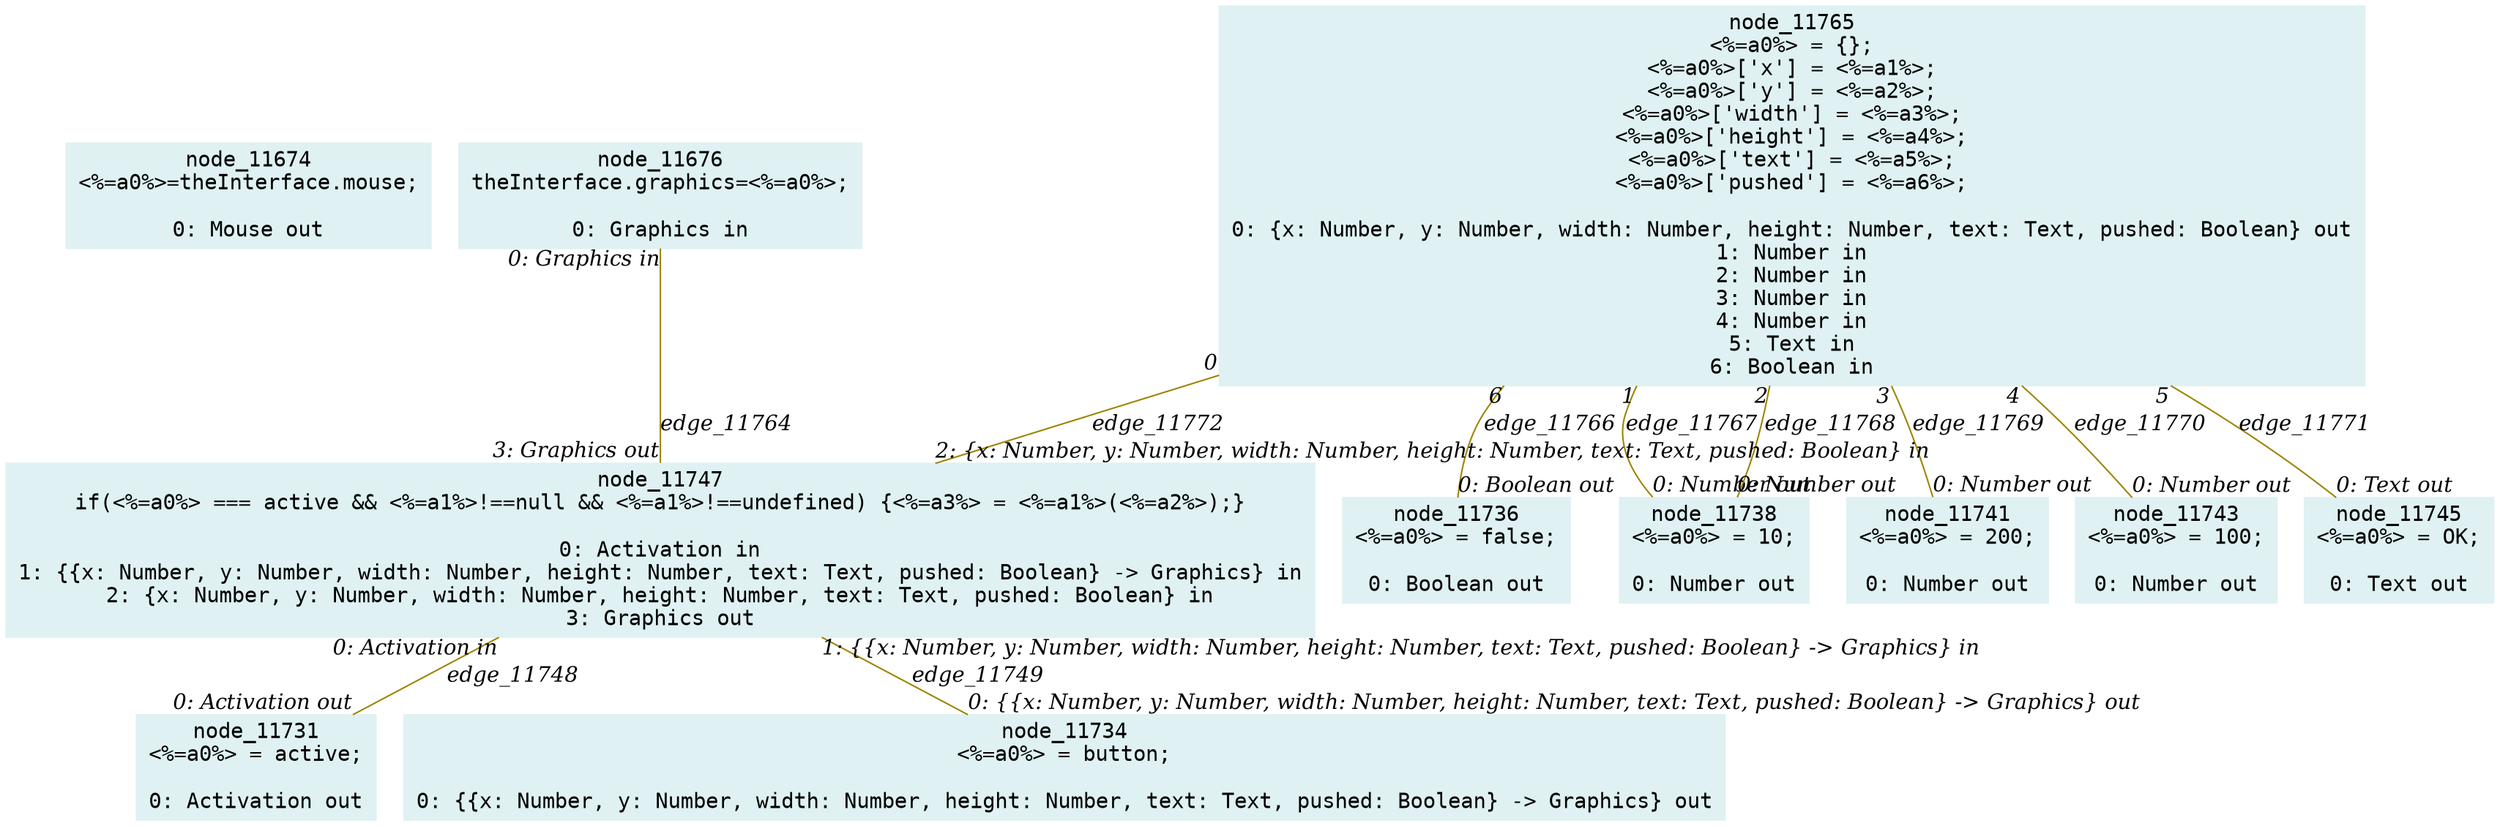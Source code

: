 digraph g{node_11674 [shape="box", style="filled", color="#dff1f2", fontname="Courier", label="node_11674
<%=a0%>=theInterface.mouse;

0: Mouse out" ]
node_11676 [shape="box", style="filled", color="#dff1f2", fontname="Courier", label="node_11676
theInterface.graphics=<%=a0%>;

0: Graphics in" ]
node_11731 [shape="box", style="filled", color="#dff1f2", fontname="Courier", label="node_11731
<%=a0%> = active;

0: Activation out" ]
node_11734 [shape="box", style="filled", color="#dff1f2", fontname="Courier", label="node_11734
<%=a0%> = button;

0: {{x: Number, y: Number, width: Number, height: Number, text: Text, pushed: Boolean} -> Graphics} out" ]
node_11736 [shape="box", style="filled", color="#dff1f2", fontname="Courier", label="node_11736
<%=a0%> = false;

0: Boolean out" ]
node_11738 [shape="box", style="filled", color="#dff1f2", fontname="Courier", label="node_11738
<%=a0%> = 10;

0: Number out" ]
node_11741 [shape="box", style="filled", color="#dff1f2", fontname="Courier", label="node_11741
<%=a0%> = 200;

0: Number out" ]
node_11743 [shape="box", style="filled", color="#dff1f2", fontname="Courier", label="node_11743
<%=a0%> = 100;

0: Number out" ]
node_11745 [shape="box", style="filled", color="#dff1f2", fontname="Courier", label="node_11745
<%=a0%> = OK;

0: Text out" ]
node_11747 [shape="box", style="filled", color="#dff1f2", fontname="Courier", label="node_11747
if(<%=a0%> === active && <%=a1%>!==null && <%=a1%>!==undefined) {<%=a3%> = <%=a1%>(<%=a2%>);}

0: Activation in
1: {{x: Number, y: Number, width: Number, height: Number, text: Text, pushed: Boolean} -> Graphics} in
2: {x: Number, y: Number, width: Number, height: Number, text: Text, pushed: Boolean} in
3: Graphics out" ]
node_11765 [shape="box", style="filled", color="#dff1f2", fontname="Courier", label="node_11765
<%=a0%> = {};
<%=a0%>['x'] = <%=a1%>;
<%=a0%>['y'] = <%=a2%>;
<%=a0%>['width'] = <%=a3%>;
<%=a0%>['height'] = <%=a4%>;
<%=a0%>['text'] = <%=a5%>;
<%=a0%>['pushed'] = <%=a6%>;

0: {x: Number, y: Number, width: Number, height: Number, text: Text, pushed: Boolean} out
1: Number in
2: Number in
3: Number in
4: Number in
5: Text in
6: Boolean in" ]
node_11747 -> node_11731 [dir=none, arrowHead=none, fontname="Times-Italic", arrowsize=1, color="#9d8400", label="edge_11748",  headlabel="0: Activation out", taillabel="0: Activation in" ]
node_11747 -> node_11734 [dir=none, arrowHead=none, fontname="Times-Italic", arrowsize=1, color="#9d8400", label="edge_11749",  headlabel="0: {{x: Number, y: Number, width: Number, height: Number, text: Text, pushed: Boolean} -> Graphics} out", taillabel="1: {{x: Number, y: Number, width: Number, height: Number, text: Text, pushed: Boolean} -> Graphics} in" ]
node_11676 -> node_11747 [dir=none, arrowHead=none, fontname="Times-Italic", arrowsize=1, color="#9d8400", label="edge_11764",  headlabel="3: Graphics out", taillabel="0: Graphics in" ]
node_11765 -> node_11736 [dir=none, arrowHead=none, fontname="Times-Italic", arrowsize=1, color="#9d8400", label="edge_11766",  headlabel="0: Boolean out", taillabel="6" ]
node_11765 -> node_11738 [dir=none, arrowHead=none, fontname="Times-Italic", arrowsize=1, color="#9d8400", label="edge_11767",  headlabel="0: Number out", taillabel="1" ]
node_11765 -> node_11738 [dir=none, arrowHead=none, fontname="Times-Italic", arrowsize=1, color="#9d8400", label="edge_11768",  headlabel="0: Number out", taillabel="2" ]
node_11765 -> node_11741 [dir=none, arrowHead=none, fontname="Times-Italic", arrowsize=1, color="#9d8400", label="edge_11769",  headlabel="0: Number out", taillabel="3" ]
node_11765 -> node_11743 [dir=none, arrowHead=none, fontname="Times-Italic", arrowsize=1, color="#9d8400", label="edge_11770",  headlabel="0: Number out", taillabel="4" ]
node_11765 -> node_11745 [dir=none, arrowHead=none, fontname="Times-Italic", arrowsize=1, color="#9d8400", label="edge_11771",  headlabel="0: Text out", taillabel="5" ]
node_11765 -> node_11747 [dir=none, arrowHead=none, fontname="Times-Italic", arrowsize=1, color="#9d8400", label="edge_11772",  headlabel="2: {x: Number, y: Number, width: Number, height: Number, text: Text, pushed: Boolean} in", taillabel="0" ]
}